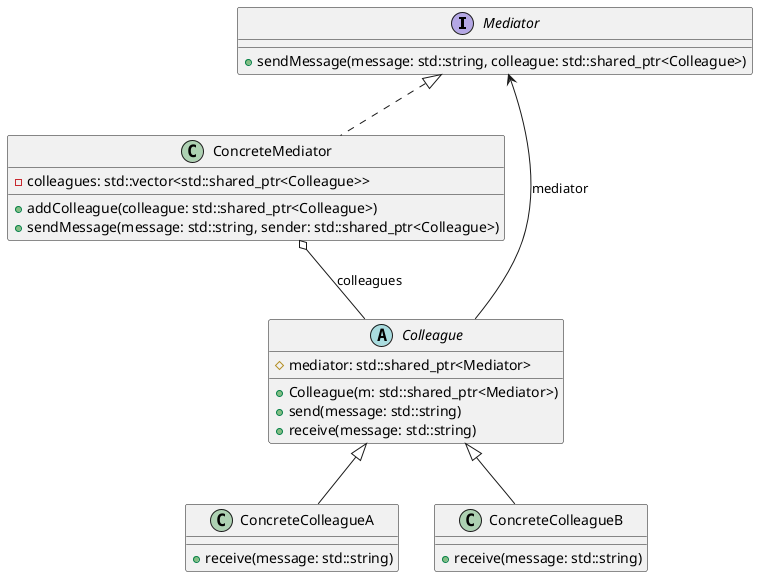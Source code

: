 @startuml
interface Mediator {
    + sendMessage(message: std::string, colleague: std::shared_ptr<Colleague>)
}

class ConcreteMediator {
    - colleagues: std::vector<std::shared_ptr<Colleague>>
    + addColleague(colleague: std::shared_ptr<Colleague>)
    + sendMessage(message: std::string, sender: std::shared_ptr<Colleague>)
}

abstract class Colleague {
    # mediator: std::shared_ptr<Mediator>
    + Colleague(m: std::shared_ptr<Mediator>)
    + send(message: std::string)
    + receive(message: std::string)
}

class ConcreteColleagueA {
    + receive(message: std::string)
}

class ConcreteColleagueB {
    + receive(message: std::string)
}

Mediator <|.. ConcreteMediator
Colleague <|-- ConcreteColleagueA
Colleague <|-- ConcreteColleagueB
Colleague --> Mediator : mediator
ConcreteMediator o-- Colleague : colleagues
@enduml
